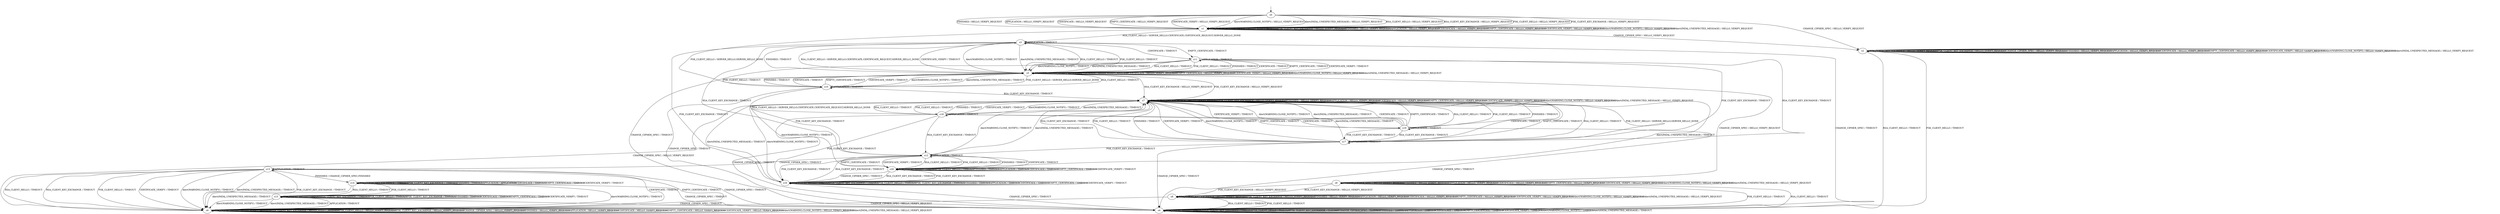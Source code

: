 digraph h8 {
s0 [label="s0"];
s1 [label="s1"];
s2 [label="s2"];
s3 [label="s3"];
s4 [label="s4"];
s10 [label="s10"];
s5 [label="s5"];
s11 [label="s11"];
s12 [label="s12"];
s16 [label="s16"];
s6 [label="s6"];
s7 [label="s7"];
s13 [label="s13"];
s20 [label="s20"];
s8 [label="s8"];
s9 [label="s9"];
s14 [label="s14"];
s17 [label="s17"];
s18 [label="s18"];
s15 [label="s15"];
s19 [label="s19"];
s0 -> s1 [label="RSA_CLIENT_HELLO / HELLO_VERIFY_REQUEST"];
s0 -> s1 [label="RSA_CLIENT_KEY_EXCHANGE / HELLO_VERIFY_REQUEST"];
s0 -> s1 [label="PSK_CLIENT_HELLO / HELLO_VERIFY_REQUEST"];
s0 -> s1 [label="PSK_CLIENT_KEY_EXCHANGE / HELLO_VERIFY_REQUEST"];
s0 -> s2 [label="CHANGE_CIPHER_SPEC / HELLO_VERIFY_REQUEST"];
s0 -> s1 [label="FINISHED / HELLO_VERIFY_REQUEST"];
s0 -> s1 [label="APPLICATION / HELLO_VERIFY_REQUEST"];
s0 -> s1 [label="CERTIFICATE / HELLO_VERIFY_REQUEST"];
s0 -> s1 [label="EMPTY_CERTIFICATE / HELLO_VERIFY_REQUEST"];
s0 -> s1 [label="CERTIFICATE_VERIFY / HELLO_VERIFY_REQUEST"];
s0 -> s1 [label="Alert(WARNING,CLOSE_NOTIFY) / HELLO_VERIFY_REQUEST"];
s0 -> s1 [label="Alert(FATAL,UNEXPECTED_MESSAGE) / HELLO_VERIFY_REQUEST"];
s1 -> s3 [label="RSA_CLIENT_HELLO / SERVER_HELLO,CERTIFICATE,CERTIFICATE_REQUEST,SERVER_HELLO_DONE"];
s1 -> s1 [label="RSA_CLIENT_KEY_EXCHANGE / HELLO_VERIFY_REQUEST"];
s1 -> s10 [label="PSK_CLIENT_HELLO / SERVER_HELLO,SERVER_HELLO_DONE"];
s1 -> s1 [label="PSK_CLIENT_KEY_EXCHANGE / HELLO_VERIFY_REQUEST"];
s1 -> s2 [label="CHANGE_CIPHER_SPEC / HELLO_VERIFY_REQUEST"];
s1 -> s1 [label="FINISHED / HELLO_VERIFY_REQUEST"];
s1 -> s1 [label="APPLICATION / HELLO_VERIFY_REQUEST"];
s1 -> s1 [label="CERTIFICATE / HELLO_VERIFY_REQUEST"];
s1 -> s1 [label="EMPTY_CERTIFICATE / HELLO_VERIFY_REQUEST"];
s1 -> s1 [label="CERTIFICATE_VERIFY / HELLO_VERIFY_REQUEST"];
s1 -> s1 [label="Alert(WARNING,CLOSE_NOTIFY) / HELLO_VERIFY_REQUEST"];
s1 -> s1 [label="Alert(FATAL,UNEXPECTED_MESSAGE) / HELLO_VERIFY_REQUEST"];
s2 -> s4 [label="RSA_CLIENT_HELLO / TIMEOUT"];
s2 -> s2 [label="RSA_CLIENT_KEY_EXCHANGE / HELLO_VERIFY_REQUEST"];
s2 -> s4 [label="PSK_CLIENT_HELLO / TIMEOUT"];
s2 -> s2 [label="PSK_CLIENT_KEY_EXCHANGE / HELLO_VERIFY_REQUEST"];
s2 -> s2 [label="CHANGE_CIPHER_SPEC / HELLO_VERIFY_REQUEST"];
s2 -> s2 [label="FINISHED / HELLO_VERIFY_REQUEST"];
s2 -> s2 [label="APPLICATION / HELLO_VERIFY_REQUEST"];
s2 -> s2 [label="CERTIFICATE / HELLO_VERIFY_REQUEST"];
s2 -> s2 [label="EMPTY_CERTIFICATE / HELLO_VERIFY_REQUEST"];
s2 -> s2 [label="CERTIFICATE_VERIFY / HELLO_VERIFY_REQUEST"];
s2 -> s2 [label="Alert(WARNING,CLOSE_NOTIFY) / HELLO_VERIFY_REQUEST"];
s2 -> s2 [label="Alert(FATAL,UNEXPECTED_MESSAGE) / HELLO_VERIFY_REQUEST"];
s3 -> s5 [label="RSA_CLIENT_HELLO / TIMEOUT"];
s3 -> s12 [label="RSA_CLIENT_KEY_EXCHANGE / TIMEOUT"];
s3 -> s5 [label="PSK_CLIENT_HELLO / TIMEOUT"];
s3 -> s16 [label="PSK_CLIENT_KEY_EXCHANGE / TIMEOUT"];
s3 -> s4 [label="CHANGE_CIPHER_SPEC / TIMEOUT"];
s3 -> s5 [label="FINISHED / TIMEOUT"];
s3 -> s3 [label="APPLICATION / TIMEOUT"];
s3 -> s11 [label="CERTIFICATE / TIMEOUT"];
s3 -> s11 [label="EMPTY_CERTIFICATE / TIMEOUT"];
s3 -> s5 [label="CERTIFICATE_VERIFY / TIMEOUT"];
s3 -> s5 [label="Alert(WARNING,CLOSE_NOTIFY) / TIMEOUT"];
s3 -> s5 [label="Alert(FATAL,UNEXPECTED_MESSAGE) / TIMEOUT"];
s4 -> s4 [label="RSA_CLIENT_HELLO / TIMEOUT"];
s4 -> s4 [label="RSA_CLIENT_KEY_EXCHANGE / TIMEOUT"];
s4 -> s4 [label="PSK_CLIENT_HELLO / TIMEOUT"];
s4 -> s4 [label="PSK_CLIENT_KEY_EXCHANGE / TIMEOUT"];
s4 -> s4 [label="CHANGE_CIPHER_SPEC / TIMEOUT"];
s4 -> s4 [label="FINISHED / TIMEOUT"];
s4 -> s4 [label="APPLICATION / TIMEOUT"];
s4 -> s4 [label="CERTIFICATE / TIMEOUT"];
s4 -> s4 [label="EMPTY_CERTIFICATE / TIMEOUT"];
s4 -> s4 [label="CERTIFICATE_VERIFY / TIMEOUT"];
s4 -> s4 [label="Alert(WARNING,CLOSE_NOTIFY) / TIMEOUT"];
s4 -> s4 [label="Alert(FATAL,UNEXPECTED_MESSAGE) / TIMEOUT"];
s10 -> s5 [label="RSA_CLIENT_HELLO / TIMEOUT"];
s10 -> s7 [label="RSA_CLIENT_KEY_EXCHANGE / TIMEOUT"];
s10 -> s5 [label="PSK_CLIENT_HELLO / TIMEOUT"];
s10 -> s12 [label="PSK_CLIENT_KEY_EXCHANGE / TIMEOUT"];
s10 -> s4 [label="CHANGE_CIPHER_SPEC / TIMEOUT"];
s10 -> s5 [label="FINISHED / TIMEOUT"];
s10 -> s10 [label="APPLICATION / TIMEOUT"];
s10 -> s5 [label="CERTIFICATE / TIMEOUT"];
s10 -> s5 [label="EMPTY_CERTIFICATE / TIMEOUT"];
s10 -> s5 [label="CERTIFICATE_VERIFY / TIMEOUT"];
s10 -> s5 [label="Alert(WARNING,CLOSE_NOTIFY) / TIMEOUT"];
s10 -> s5 [label="Alert(FATAL,UNEXPECTED_MESSAGE) / TIMEOUT"];
s5 -> s3 [label="RSA_CLIENT_HELLO / SERVER_HELLO,CERTIFICATE,CERTIFICATE_REQUEST,SERVER_HELLO_DONE"];
s5 -> s7 [label="RSA_CLIENT_KEY_EXCHANGE / HELLO_VERIFY_REQUEST"];
s5 -> s10 [label="PSK_CLIENT_HELLO / SERVER_HELLO,SERVER_HELLO_DONE"];
s5 -> s7 [label="PSK_CLIENT_KEY_EXCHANGE / HELLO_VERIFY_REQUEST"];
s5 -> s6 [label="CHANGE_CIPHER_SPEC / HELLO_VERIFY_REQUEST"];
s5 -> s5 [label="FINISHED / HELLO_VERIFY_REQUEST"];
s5 -> s5 [label="APPLICATION / HELLO_VERIFY_REQUEST"];
s5 -> s5 [label="CERTIFICATE / HELLO_VERIFY_REQUEST"];
s5 -> s5 [label="EMPTY_CERTIFICATE / HELLO_VERIFY_REQUEST"];
s5 -> s5 [label="CERTIFICATE_VERIFY / HELLO_VERIFY_REQUEST"];
s5 -> s5 [label="Alert(WARNING,CLOSE_NOTIFY) / HELLO_VERIFY_REQUEST"];
s5 -> s5 [label="Alert(FATAL,UNEXPECTED_MESSAGE) / HELLO_VERIFY_REQUEST"];
s11 -> s5 [label="RSA_CLIENT_HELLO / TIMEOUT"];
s11 -> s17 [label="RSA_CLIENT_KEY_EXCHANGE / TIMEOUT"];
s11 -> s5 [label="PSK_CLIENT_HELLO / TIMEOUT"];
s11 -> s17 [label="PSK_CLIENT_KEY_EXCHANGE / TIMEOUT"];
s11 -> s4 [label="CHANGE_CIPHER_SPEC / TIMEOUT"];
s11 -> s5 [label="FINISHED / TIMEOUT"];
s11 -> s11 [label="APPLICATION / TIMEOUT"];
s11 -> s5 [label="CERTIFICATE / TIMEOUT"];
s11 -> s5 [label="EMPTY_CERTIFICATE / TIMEOUT"];
s11 -> s5 [label="CERTIFICATE_VERIFY / TIMEOUT"];
s11 -> s5 [label="Alert(WARNING,CLOSE_NOTIFY) / TIMEOUT"];
s11 -> s5 [label="Alert(FATAL,UNEXPECTED_MESSAGE) / TIMEOUT"];
s12 -> s20 [label="RSA_CLIENT_HELLO / TIMEOUT"];
s12 -> s16 [label="RSA_CLIENT_KEY_EXCHANGE / TIMEOUT"];
s12 -> s20 [label="PSK_CLIENT_HELLO / TIMEOUT"];
s12 -> s16 [label="PSK_CLIENT_KEY_EXCHANGE / TIMEOUT"];
s12 -> s13 [label="CHANGE_CIPHER_SPEC / TIMEOUT"];
s12 -> s20 [label="FINISHED / TIMEOUT"];
s12 -> s12 [label="APPLICATION / TIMEOUT"];
s12 -> s20 [label="CERTIFICATE / TIMEOUT"];
s12 -> s20 [label="EMPTY_CERTIFICATE / TIMEOUT"];
s12 -> s20 [label="CERTIFICATE_VERIFY / TIMEOUT"];
s12 -> s7 [label="Alert(WARNING,CLOSE_NOTIFY) / TIMEOUT"];
s12 -> s7 [label="Alert(FATAL,UNEXPECTED_MESSAGE) / TIMEOUT"];
s16 -> s16 [label="RSA_CLIENT_HELLO / TIMEOUT"];
s16 -> s16 [label="RSA_CLIENT_KEY_EXCHANGE / TIMEOUT"];
s16 -> s16 [label="PSK_CLIENT_HELLO / TIMEOUT"];
s16 -> s16 [label="PSK_CLIENT_KEY_EXCHANGE / TIMEOUT"];
s16 -> s4 [label="CHANGE_CIPHER_SPEC / TIMEOUT"];
s16 -> s16 [label="FINISHED / TIMEOUT"];
s16 -> s16 [label="APPLICATION / TIMEOUT"];
s16 -> s16 [label="CERTIFICATE / TIMEOUT"];
s16 -> s16 [label="EMPTY_CERTIFICATE / TIMEOUT"];
s16 -> s16 [label="CERTIFICATE_VERIFY / TIMEOUT"];
s16 -> s7 [label="Alert(WARNING,CLOSE_NOTIFY) / TIMEOUT"];
s16 -> s7 [label="Alert(FATAL,UNEXPECTED_MESSAGE) / TIMEOUT"];
s6 -> s4 [label="RSA_CLIENT_HELLO / TIMEOUT"];
s6 -> s8 [label="RSA_CLIENT_KEY_EXCHANGE / HELLO_VERIFY_REQUEST"];
s6 -> s4 [label="PSK_CLIENT_HELLO / TIMEOUT"];
s6 -> s8 [label="PSK_CLIENT_KEY_EXCHANGE / HELLO_VERIFY_REQUEST"];
s6 -> s6 [label="CHANGE_CIPHER_SPEC / HELLO_VERIFY_REQUEST"];
s6 -> s6 [label="FINISHED / HELLO_VERIFY_REQUEST"];
s6 -> s6 [label="APPLICATION / HELLO_VERIFY_REQUEST"];
s6 -> s6 [label="CERTIFICATE / HELLO_VERIFY_REQUEST"];
s6 -> s6 [label="EMPTY_CERTIFICATE / HELLO_VERIFY_REQUEST"];
s6 -> s6 [label="CERTIFICATE_VERIFY / HELLO_VERIFY_REQUEST"];
s6 -> s6 [label="Alert(WARNING,CLOSE_NOTIFY) / HELLO_VERIFY_REQUEST"];
s6 -> s6 [label="Alert(FATAL,UNEXPECTED_MESSAGE) / HELLO_VERIFY_REQUEST"];
s7 -> s18 [label="RSA_CLIENT_HELLO / SERVER_HELLO,CERTIFICATE,CERTIFICATE_REQUEST,SERVER_HELLO_DONE"];
s7 -> s7 [label="RSA_CLIENT_KEY_EXCHANGE / HELLO_VERIFY_REQUEST"];
s7 -> s17 [label="PSK_CLIENT_HELLO / SERVER_HELLO,SERVER_HELLO_DONE"];
s7 -> s7 [label="PSK_CLIENT_KEY_EXCHANGE / HELLO_VERIFY_REQUEST"];
s7 -> s9 [label="CHANGE_CIPHER_SPEC / HELLO_VERIFY_REQUEST"];
s7 -> s7 [label="FINISHED / HELLO_VERIFY_REQUEST"];
s7 -> s7 [label="APPLICATION / HELLO_VERIFY_REQUEST"];
s7 -> s7 [label="CERTIFICATE / HELLO_VERIFY_REQUEST"];
s7 -> s7 [label="EMPTY_CERTIFICATE / HELLO_VERIFY_REQUEST"];
s7 -> s7 [label="CERTIFICATE_VERIFY / HELLO_VERIFY_REQUEST"];
s7 -> s7 [label="Alert(WARNING,CLOSE_NOTIFY) / HELLO_VERIFY_REQUEST"];
s7 -> s7 [label="Alert(FATAL,UNEXPECTED_MESSAGE) / HELLO_VERIFY_REQUEST"];
s13 -> s9 [label="RSA_CLIENT_HELLO / TIMEOUT"];
s13 -> s9 [label="RSA_CLIENT_KEY_EXCHANGE / TIMEOUT"];
s13 -> s9 [label="PSK_CLIENT_HELLO / TIMEOUT"];
s13 -> s9 [label="PSK_CLIENT_KEY_EXCHANGE / TIMEOUT"];
s13 -> s4 [label="CHANGE_CIPHER_SPEC / TIMEOUT"];
s13 -> s14 [label="FINISHED / CHANGE_CIPHER_SPEC,FINISHED"];
s13 -> s13 [label="APPLICATION / TIMEOUT"];
s13 -> s9 [label="CERTIFICATE / TIMEOUT"];
s13 -> s9 [label="EMPTY_CERTIFICATE / TIMEOUT"];
s13 -> s9 [label="CERTIFICATE_VERIFY / TIMEOUT"];
s13 -> s9 [label="Alert(WARNING,CLOSE_NOTIFY) / TIMEOUT"];
s13 -> s9 [label="Alert(FATAL,UNEXPECTED_MESSAGE) / TIMEOUT"];
s20 -> s20 [label="RSA_CLIENT_HELLO / TIMEOUT"];
s20 -> s16 [label="RSA_CLIENT_KEY_EXCHANGE / TIMEOUT"];
s20 -> s20 [label="PSK_CLIENT_HELLO / TIMEOUT"];
s20 -> s16 [label="PSK_CLIENT_KEY_EXCHANGE / TIMEOUT"];
s20 -> s16 [label="CHANGE_CIPHER_SPEC / TIMEOUT"];
s20 -> s20 [label="FINISHED / TIMEOUT"];
s20 -> s20 [label="APPLICATION / TIMEOUT"];
s20 -> s20 [label="CERTIFICATE / TIMEOUT"];
s20 -> s20 [label="EMPTY_CERTIFICATE / TIMEOUT"];
s20 -> s20 [label="CERTIFICATE_VERIFY / TIMEOUT"];
s20 -> s7 [label="Alert(WARNING,CLOSE_NOTIFY) / TIMEOUT"];
s20 -> s7 [label="Alert(FATAL,UNEXPECTED_MESSAGE) / TIMEOUT"];
s8 -> s4 [label="RSA_CLIENT_HELLO / TIMEOUT"];
s8 -> s8 [label="RSA_CLIENT_KEY_EXCHANGE / HELLO_VERIFY_REQUEST"];
s8 -> s4 [label="PSK_CLIENT_HELLO / TIMEOUT"];
s8 -> s8 [label="PSK_CLIENT_KEY_EXCHANGE / HELLO_VERIFY_REQUEST"];
s8 -> s9 [label="CHANGE_CIPHER_SPEC / HELLO_VERIFY_REQUEST"];
s8 -> s8 [label="FINISHED / HELLO_VERIFY_REQUEST"];
s8 -> s8 [label="APPLICATION / HELLO_VERIFY_REQUEST"];
s8 -> s8 [label="CERTIFICATE / HELLO_VERIFY_REQUEST"];
s8 -> s8 [label="EMPTY_CERTIFICATE / HELLO_VERIFY_REQUEST"];
s8 -> s8 [label="CERTIFICATE_VERIFY / HELLO_VERIFY_REQUEST"];
s8 -> s8 [label="Alert(WARNING,CLOSE_NOTIFY) / HELLO_VERIFY_REQUEST"];
s8 -> s8 [label="Alert(FATAL,UNEXPECTED_MESSAGE) / HELLO_VERIFY_REQUEST"];
s9 -> s9 [label="RSA_CLIENT_HELLO / HELLO_VERIFY_REQUEST"];
s9 -> s9 [label="RSA_CLIENT_KEY_EXCHANGE / HELLO_VERIFY_REQUEST"];
s9 -> s9 [label="PSK_CLIENT_HELLO / HELLO_VERIFY_REQUEST"];
s9 -> s9 [label="PSK_CLIENT_KEY_EXCHANGE / HELLO_VERIFY_REQUEST"];
s9 -> s9 [label="CHANGE_CIPHER_SPEC / HELLO_VERIFY_REQUEST"];
s9 -> s9 [label="FINISHED / HELLO_VERIFY_REQUEST"];
s9 -> s9 [label="APPLICATION / HELLO_VERIFY_REQUEST"];
s9 -> s9 [label="CERTIFICATE / HELLO_VERIFY_REQUEST"];
s9 -> s9 [label="EMPTY_CERTIFICATE / HELLO_VERIFY_REQUEST"];
s9 -> s9 [label="CERTIFICATE_VERIFY / HELLO_VERIFY_REQUEST"];
s9 -> s9 [label="Alert(WARNING,CLOSE_NOTIFY) / HELLO_VERIFY_REQUEST"];
s9 -> s9 [label="Alert(FATAL,UNEXPECTED_MESSAGE) / HELLO_VERIFY_REQUEST"];
s14 -> s15 [label="RSA_CLIENT_HELLO / TIMEOUT"];
s14 -> s14 [label="RSA_CLIENT_KEY_EXCHANGE / TIMEOUT"];
s14 -> s15 [label="PSK_CLIENT_HELLO / TIMEOUT"];
s14 -> s14 [label="PSK_CLIENT_KEY_EXCHANGE / TIMEOUT"];
s14 -> s4 [label="CHANGE_CIPHER_SPEC / TIMEOUT"];
s14 -> s14 [label="FINISHED / TIMEOUT"];
s14 -> s14 [label="APPLICATION / APPLICATION"];
s14 -> s14 [label="CERTIFICATE / TIMEOUT"];
s14 -> s14 [label="EMPTY_CERTIFICATE / TIMEOUT"];
s14 -> s14 [label="CERTIFICATE_VERIFY / TIMEOUT"];
s14 -> s9 [label="Alert(WARNING,CLOSE_NOTIFY) / TIMEOUT"];
s14 -> s9 [label="Alert(FATAL,UNEXPECTED_MESSAGE) / TIMEOUT"];
s17 -> s7 [label="RSA_CLIENT_HELLO / TIMEOUT"];
s17 -> s7 [label="RSA_CLIENT_KEY_EXCHANGE / TIMEOUT"];
s17 -> s7 [label="PSK_CLIENT_HELLO / TIMEOUT"];
s17 -> s12 [label="PSK_CLIENT_KEY_EXCHANGE / TIMEOUT"];
s17 -> s4 [label="CHANGE_CIPHER_SPEC / TIMEOUT"];
s17 -> s7 [label="FINISHED / TIMEOUT"];
s17 -> s17 [label="APPLICATION / TIMEOUT"];
s17 -> s7 [label="CERTIFICATE / TIMEOUT"];
s17 -> s7 [label="EMPTY_CERTIFICATE / TIMEOUT"];
s17 -> s7 [label="CERTIFICATE_VERIFY / TIMEOUT"];
s17 -> s7 [label="Alert(WARNING,CLOSE_NOTIFY) / TIMEOUT"];
s17 -> s7 [label="Alert(FATAL,UNEXPECTED_MESSAGE) / TIMEOUT"];
s18 -> s7 [label="RSA_CLIENT_HELLO / TIMEOUT"];
s18 -> s12 [label="RSA_CLIENT_KEY_EXCHANGE / TIMEOUT"];
s18 -> s7 [label="PSK_CLIENT_HELLO / TIMEOUT"];
s18 -> s16 [label="PSK_CLIENT_KEY_EXCHANGE / TIMEOUT"];
s18 -> s4 [label="CHANGE_CIPHER_SPEC / TIMEOUT"];
s18 -> s7 [label="FINISHED / TIMEOUT"];
s18 -> s18 [label="APPLICATION / TIMEOUT"];
s18 -> s19 [label="CERTIFICATE / TIMEOUT"];
s18 -> s19 [label="EMPTY_CERTIFICATE / TIMEOUT"];
s18 -> s7 [label="CERTIFICATE_VERIFY / TIMEOUT"];
s18 -> s7 [label="Alert(WARNING,CLOSE_NOTIFY) / TIMEOUT"];
s18 -> s7 [label="Alert(FATAL,UNEXPECTED_MESSAGE) / TIMEOUT"];
s15 -> s15 [label="RSA_CLIENT_HELLO / TIMEOUT"];
s15 -> s15 [label="RSA_CLIENT_KEY_EXCHANGE / TIMEOUT"];
s15 -> s15 [label="PSK_CLIENT_HELLO / TIMEOUT"];
s15 -> s15 [label="PSK_CLIENT_KEY_EXCHANGE / TIMEOUT"];
s15 -> s4 [label="CHANGE_CIPHER_SPEC / TIMEOUT"];
s15 -> s15 [label="FINISHED / TIMEOUT"];
s15 -> s9 [label="APPLICATION / TIMEOUT"];
s15 -> s15 [label="CERTIFICATE / TIMEOUT"];
s15 -> s15 [label="EMPTY_CERTIFICATE / TIMEOUT"];
s15 -> s15 [label="CERTIFICATE_VERIFY / TIMEOUT"];
s15 -> s9 [label="Alert(WARNING,CLOSE_NOTIFY) / TIMEOUT"];
s15 -> s9 [label="Alert(FATAL,UNEXPECTED_MESSAGE) / TIMEOUT"];
s19 -> s7 [label="RSA_CLIENT_HELLO / TIMEOUT"];
s19 -> s17 [label="RSA_CLIENT_KEY_EXCHANGE / TIMEOUT"];
s19 -> s7 [label="PSK_CLIENT_HELLO / TIMEOUT"];
s19 -> s17 [label="PSK_CLIENT_KEY_EXCHANGE / TIMEOUT"];
s19 -> s4 [label="CHANGE_CIPHER_SPEC / TIMEOUT"];
s19 -> s7 [label="FINISHED / TIMEOUT"];
s19 -> s19 [label="APPLICATION / TIMEOUT"];
s19 -> s7 [label="CERTIFICATE / TIMEOUT"];
s19 -> s7 [label="EMPTY_CERTIFICATE / TIMEOUT"];
s19 -> s7 [label="CERTIFICATE_VERIFY / TIMEOUT"];
s19 -> s7 [label="Alert(WARNING,CLOSE_NOTIFY) / TIMEOUT"];
s19 -> s7 [label="Alert(FATAL,UNEXPECTED_MESSAGE) / TIMEOUT"];
__start0 [shape=none, label=""];
__start0 -> s0 [label=""];
}
